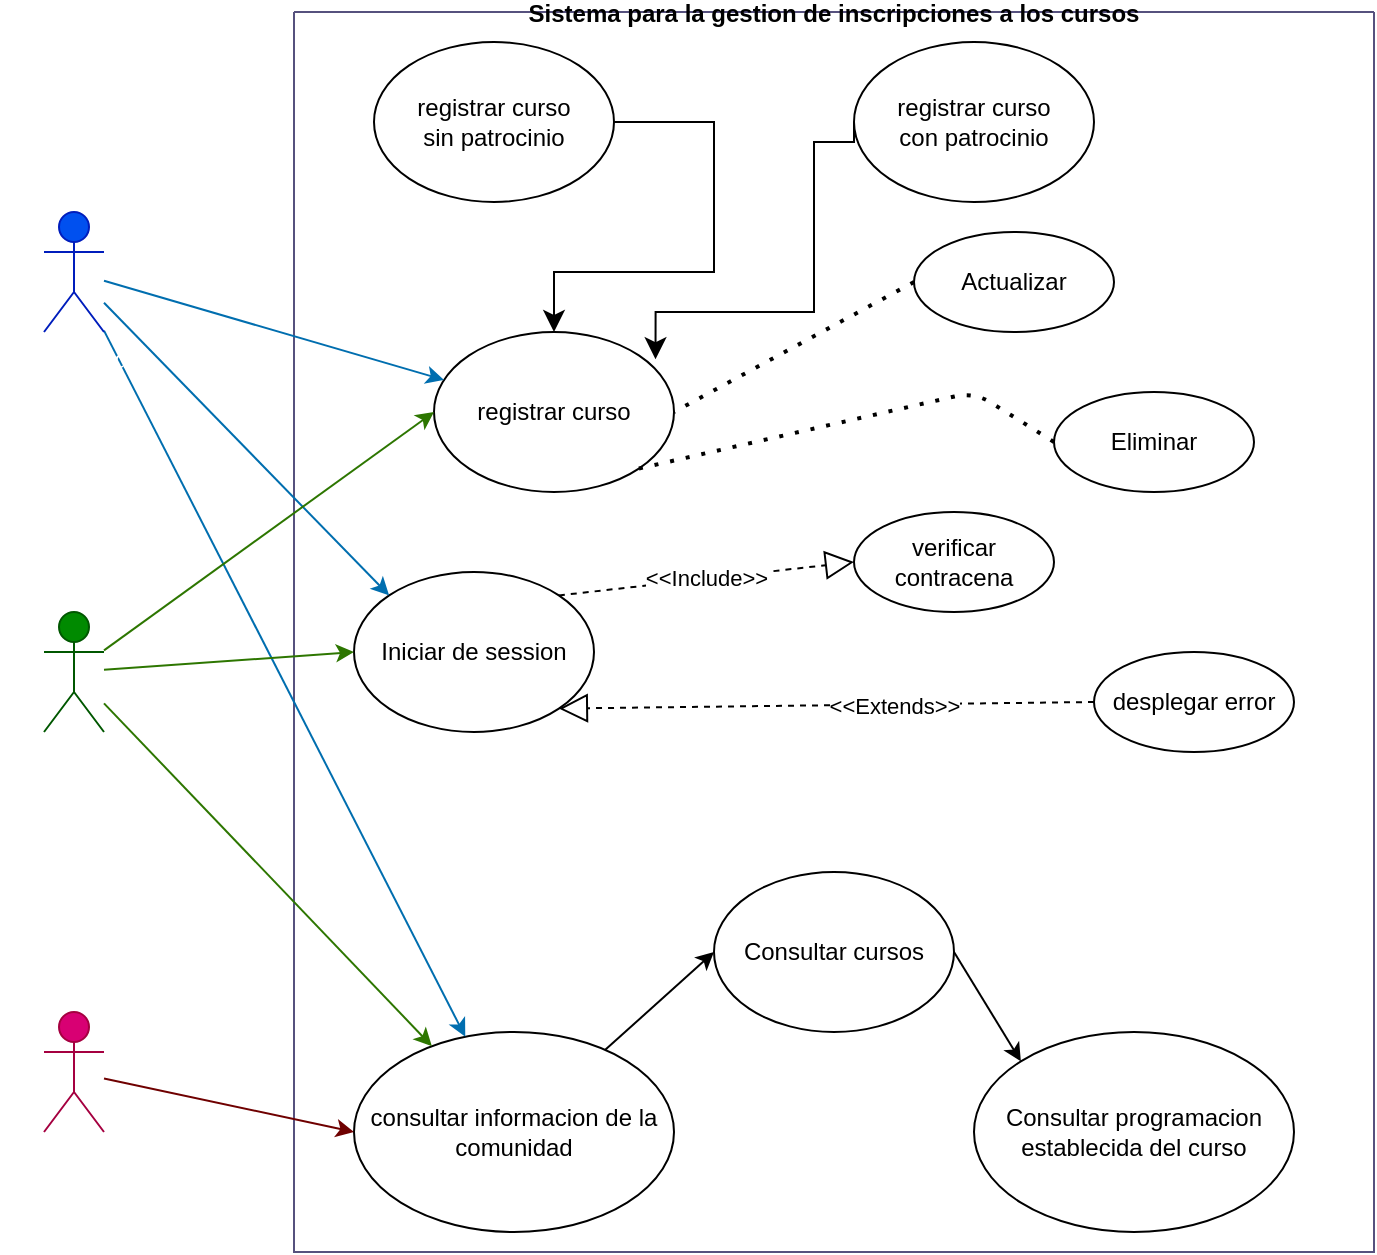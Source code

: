 <mxfile>
    <diagram name="Page-1" id="58cdce13-f638-feb5-8d6f-7d28b1aa9fa0">
        <mxGraphModel dx="1141" dy="626" grid="1" gridSize="10" guides="1" tooltips="1" connect="1" arrows="1" fold="1" page="1" pageScale="1" pageWidth="1100" pageHeight="850" background="none" math="0" shadow="0">
            <root>
                <mxCell id="0"/>
                <mxCell id="1" parent="0"/>
                <mxCell id="22" value="Sistema para la gestion de inscripciones a los cursos" style="swimlane;startSize=0;fillColor=#d0cee2;strokeColor=#56517e;" parent="1" vertex="1">
                    <mxGeometry x="230" y="20" width="540" height="620" as="geometry"/>
                </mxCell>
                <mxCell id="80" style="edgeStyle=none;html=1;entryX=0;entryY=0.5;entryDx=0;entryDy=0;" edge="1" parent="22" source="13" target="78">
                    <mxGeometry relative="1" as="geometry"/>
                </mxCell>
                <mxCell id="13" value="consultar informacion de la comunidad" style="ellipse;whiteSpace=wrap;html=1;" parent="22" vertex="1">
                    <mxGeometry x="30" y="510" width="160" height="100" as="geometry"/>
                </mxCell>
                <mxCell id="9" value="Actualizar" style="ellipse;whiteSpace=wrap;html=1;" parent="22" vertex="1">
                    <mxGeometry x="310" y="110" width="100" height="50" as="geometry"/>
                </mxCell>
                <mxCell id="10" value="Eliminar" style="ellipse;whiteSpace=wrap;html=1;" parent="22" vertex="1">
                    <mxGeometry x="380" y="190" width="100" height="50" as="geometry"/>
                </mxCell>
                <mxCell id="5" value="registrar curso" style="ellipse;whiteSpace=wrap;html=1;" parent="22" vertex="1">
                    <mxGeometry x="70" y="160" width="120" height="80" as="geometry"/>
                </mxCell>
                <mxCell id="8" value="" style="endArrow=none;dashed=1;html=1;dashPattern=1 3;strokeWidth=2;entryX=1;entryY=0.5;entryDx=0;entryDy=0;exitX=0;exitY=0.5;exitDx=0;exitDy=0;" parent="22" source="9" target="5" edge="1">
                    <mxGeometry width="50" height="50" relative="1" as="geometry">
                        <mxPoint x="210" y="100" as="sourcePoint"/>
                        <mxPoint x="100" y="150" as="targetPoint"/>
                        <Array as="points"/>
                    </mxGeometry>
                </mxCell>
                <mxCell id="12" value="" style="endArrow=none;dashed=1;html=1;dashPattern=1 3;strokeWidth=2;entryX=1;entryY=1;entryDx=0;entryDy=0;exitX=0;exitY=0.5;exitDx=0;exitDy=0;" parent="22" source="10" target="5" edge="1">
                    <mxGeometry width="50" height="50" relative="1" as="geometry">
                        <mxPoint x="220" y="100" as="sourcePoint"/>
                        <mxPoint x="180.0" y="80" as="targetPoint"/>
                        <Array as="points">
                            <mxPoint x="340" y="190"/>
                        </Array>
                    </mxGeometry>
                </mxCell>
                <mxCell id="36" value="Iniciar de session" style="ellipse;whiteSpace=wrap;html=1;" parent="22" vertex="1">
                    <mxGeometry x="30" y="280" width="120" height="80" as="geometry"/>
                </mxCell>
                <mxCell id="38" value="verificar contracena" style="ellipse;whiteSpace=wrap;html=1;" parent="22" vertex="1">
                    <mxGeometry x="280" y="250" width="100" height="50" as="geometry"/>
                </mxCell>
                <mxCell id="39" value="desplegar error" style="ellipse;whiteSpace=wrap;html=1;" parent="22" vertex="1">
                    <mxGeometry x="400" y="320" width="100" height="50" as="geometry"/>
                </mxCell>
                <mxCell id="56" value="&amp;lt;&amp;lt;Include&amp;gt;&amp;gt;" style="endArrow=block;dashed=1;endFill=0;endSize=12;html=1;exitX=1;exitY=0;exitDx=0;exitDy=0;entryX=0;entryY=0.5;entryDx=0;entryDy=0;" parent="22" source="36" target="38" edge="1">
                    <mxGeometry width="160" relative="1" as="geometry">
                        <mxPoint x="-90" y="370" as="sourcePoint"/>
                        <mxPoint x="70" y="370" as="targetPoint"/>
                        <Array as="points"/>
                    </mxGeometry>
                </mxCell>
                <mxCell id="57" value="&amp;lt;&amp;lt;Extends&amp;gt;&amp;gt;" style="endArrow=block;dashed=1;endFill=0;endSize=12;html=1;exitX=0;exitY=0.5;exitDx=0;exitDy=0;entryX=1;entryY=1;entryDx=0;entryDy=0;" parent="22" source="39" target="36" edge="1">
                    <mxGeometry x="-0.249" y="1" width="160" relative="1" as="geometry">
                        <mxPoint x="200.0" y="510" as="sourcePoint"/>
                        <mxPoint x="250.0" y="475" as="targetPoint"/>
                        <Array as="points"/>
                        <mxPoint as="offset"/>
                    </mxGeometry>
                </mxCell>
                <mxCell id="67" value="" style="edgeStyle=segmentEdgeStyle;endArrow=classic;html=1;curved=0;rounded=0;endSize=8;startSize=8;hachureGap=4;fontFamily=Architects Daughter;fontSource=https%3A%2F%2Ffonts.googleapis.com%2Fcss%3Ffamily%3DArchitects%2BDaughter;fontSize=16;exitX=1;exitY=0.5;exitDx=0;exitDy=0;entryX=0.5;entryY=0;entryDx=0;entryDy=0;" parent="22" source="68" target="5" edge="1">
                    <mxGeometry width="50" height="50" relative="1" as="geometry">
                        <mxPoint x="200" y="110" as="sourcePoint"/>
                        <mxPoint x="250" y="60" as="targetPoint"/>
                        <Array as="points">
                            <mxPoint x="210" y="55"/>
                            <mxPoint x="210" y="130"/>
                            <mxPoint x="130" y="130"/>
                        </Array>
                    </mxGeometry>
                </mxCell>
                <mxCell id="68" value="registrar curso &lt;br&gt;sin patrocinio" style="ellipse;whiteSpace=wrap;html=1;" parent="22" vertex="1">
                    <mxGeometry x="40" y="15" width="120" height="80" as="geometry"/>
                </mxCell>
                <mxCell id="69" value="registrar curso &lt;br&gt;con patrocinio" style="ellipse;whiteSpace=wrap;html=1;" parent="22" vertex="1">
                    <mxGeometry x="280" y="15" width="120" height="80" as="geometry"/>
                </mxCell>
                <mxCell id="75" value="" style="edgeStyle=segmentEdgeStyle;endArrow=classic;html=1;curved=0;rounded=0;endSize=8;startSize=8;hachureGap=4;fontFamily=Architects Daughter;fontSource=https%3A%2F%2Ffonts.googleapis.com%2Fcss%3Ffamily%3DArchitects%2BDaughter;fontSize=16;exitX=0;exitY=0.5;exitDx=0;exitDy=0;entryX=0.923;entryY=0.17;entryDx=0;entryDy=0;entryPerimeter=0;" parent="22" source="69" target="5" edge="1">
                    <mxGeometry width="50" height="50" relative="1" as="geometry">
                        <mxPoint x="210" y="65" as="sourcePoint"/>
                        <mxPoint x="180" y="170" as="targetPoint"/>
                        <Array as="points">
                            <mxPoint x="280" y="65"/>
                            <mxPoint x="260" y="65"/>
                            <mxPoint x="260" y="150"/>
                            <mxPoint x="181" y="150"/>
                        </Array>
                    </mxGeometry>
                </mxCell>
                <mxCell id="81" style="edgeStyle=none;html=1;entryX=0;entryY=0;entryDx=0;entryDy=0;exitX=1;exitY=0.5;exitDx=0;exitDy=0;" edge="1" parent="22" source="78" target="79">
                    <mxGeometry relative="1" as="geometry"/>
                </mxCell>
                <mxCell id="78" value="Consultar cursos" style="ellipse;whiteSpace=wrap;html=1;" vertex="1" parent="22">
                    <mxGeometry x="210" y="430" width="120" height="80" as="geometry"/>
                </mxCell>
                <mxCell id="79" value="Consultar programacion establecida del curso" style="ellipse;whiteSpace=wrap;html=1;" vertex="1" parent="22">
                    <mxGeometry x="340" y="510" width="160" height="100" as="geometry"/>
                </mxCell>
                <mxCell id="84" style="edgeStyle=none;html=1;entryX=0;entryY=0.5;entryDx=0;entryDy=0;fillColor=#a20025;strokeColor=#6F0000;" edge="1" parent="1" source="23" target="13">
                    <mxGeometry relative="1" as="geometry"/>
                </mxCell>
                <mxCell id="23" value="Usuario" style="shape=umlActor;verticalLabelPosition=bottom;verticalAlign=top;html=1;outlineConnect=0;fillColor=#d80073;fontColor=#ffffff;strokeColor=#A50040;" parent="1" vertex="1">
                    <mxGeometry x="105" y="520" width="30" height="60" as="geometry"/>
                </mxCell>
                <mxCell id="85" style="edgeStyle=none;html=1;fillColor=#1ba1e2;strokeColor=#006EAF;" edge="1" parent="1" source="24" target="5">
                    <mxGeometry relative="1" as="geometry"/>
                </mxCell>
                <mxCell id="86" style="edgeStyle=none;html=1;entryX=0;entryY=0;entryDx=0;entryDy=0;fillColor=#1ba1e2;strokeColor=#006EAF;" edge="1" parent="1" source="24" target="36">
                    <mxGeometry relative="1" as="geometry"/>
                </mxCell>
                <mxCell id="87" style="edgeStyle=none;html=1;fillColor=#1ba1e2;strokeColor=#006EAF;" edge="1" parent="1" source="24" target="13">
                    <mxGeometry relative="1" as="geometry"/>
                </mxCell>
                <mxCell id="24" value="Administrador" style="shape=umlActor;verticalLabelPosition=bottom;verticalAlign=top;html=1;outlineConnect=0;fillColor=#0050ef;fontColor=#ffffff;strokeColor=#001DBC;" parent="1" vertex="1">
                    <mxGeometry x="105" y="120" width="30" height="60" as="geometry"/>
                </mxCell>
                <mxCell id="82" style="edgeStyle=none;html=1;fillColor=#60a917;strokeColor=#2D7600;" edge="1" parent="1" source="76" target="13">
                    <mxGeometry relative="1" as="geometry"/>
                </mxCell>
                <mxCell id="88" style="edgeStyle=none;html=1;entryX=0;entryY=0.5;entryDx=0;entryDy=0;fillColor=#60a917;strokeColor=#2D7600;" edge="1" parent="1" source="76" target="36">
                    <mxGeometry relative="1" as="geometry"/>
                </mxCell>
                <mxCell id="89" style="edgeStyle=none;html=1;entryX=0;entryY=0.5;entryDx=0;entryDy=0;fillColor=#60a917;strokeColor=#2D7600;" edge="1" parent="1" source="76" target="5">
                    <mxGeometry relative="1" as="geometry"/>
                </mxCell>
                <mxCell id="76" value="Profesor" style="shape=umlActor;verticalLabelPosition=bottom;verticalAlign=top;html=1;outlineConnect=0;fillColor=#008a00;fontColor=#ffffff;strokeColor=#005700;" vertex="1" parent="1">
                    <mxGeometry x="105" y="320" width="30" height="60" as="geometry"/>
                </mxCell>
            </root>
        </mxGraphModel>
    </diagram>
</mxfile>
